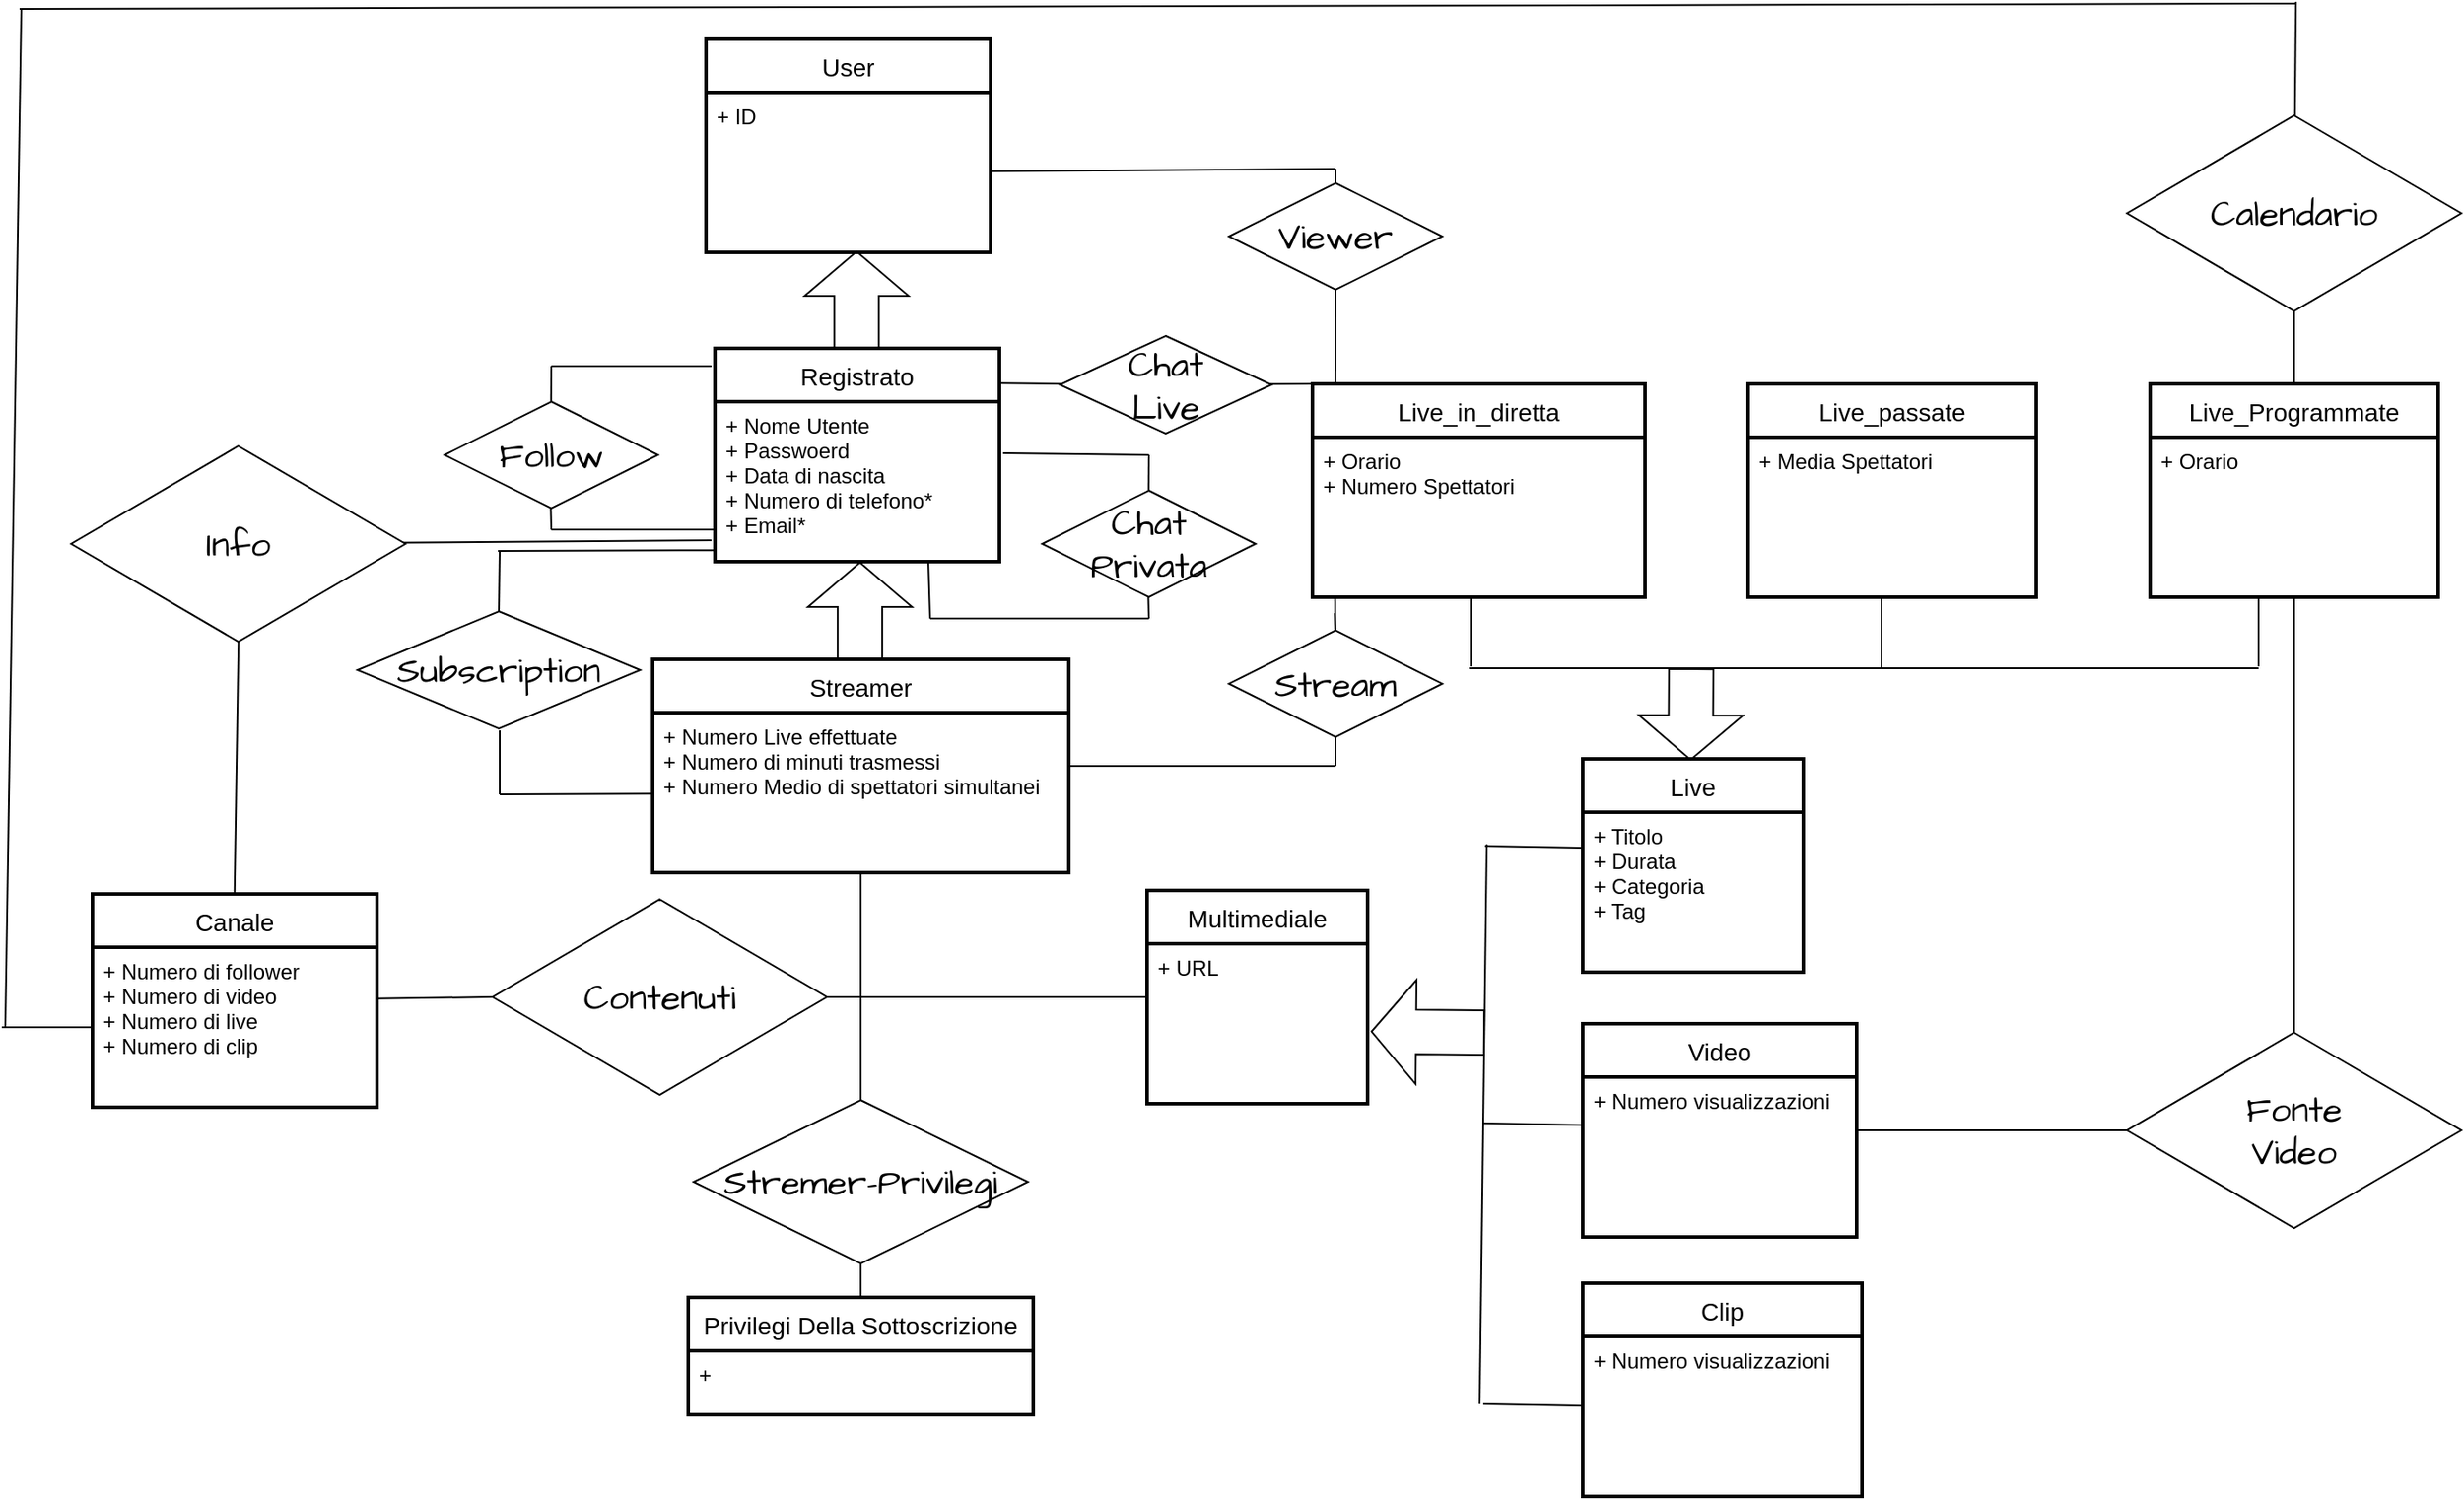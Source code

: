 <mxfile version="20.8.16" type="device"><diagram id="R2lEEEUBdFMjLlhIrx00" name="Page-1"><mxGraphModel dx="2875" dy="1842" grid="0" gridSize="10" guides="1" tooltips="1" connect="1" arrows="1" fold="1" page="0" pageScale="1" pageWidth="850" pageHeight="1100" math="0" shadow="0" extFonts="Permanent Marker^https://fonts.googleapis.com/css?family=Permanent+Marker"><root><mxCell id="0"/><mxCell id="1" parent="0"/><mxCell id="LodSXwsMbEuITPwqMtSQ-3" value="User" style="swimlane;childLayout=stackLayout;horizontal=1;startSize=30;horizontalStack=0;rounded=0;fontSize=14;fontStyle=0;strokeWidth=2;resizeParent=0;resizeLast=1;shadow=0;dashed=0;align=center;labelBackgroundColor=none;" vertex="1" parent="1"><mxGeometry x="297" y="20" width="160" height="120" as="geometry"/></mxCell><mxCell id="LodSXwsMbEuITPwqMtSQ-4" value="+ ID" style="align=left;strokeColor=none;fillColor=none;spacingLeft=4;fontSize=12;verticalAlign=top;resizable=0;rotatable=0;part=1;rounded=0;labelBackgroundColor=none;" vertex="1" parent="LodSXwsMbEuITPwqMtSQ-3"><mxGeometry y="30" width="160" height="90" as="geometry"/></mxCell><mxCell id="LodSXwsMbEuITPwqMtSQ-29" style="edgeStyle=none;curved=1;orthogonalLoop=1;jettySize=auto;html=1;fontSize=12;endArrow=none;endFill=0;startSize=8;endSize=8;" edge="1" parent="1" source="LodSXwsMbEuITPwqMtSQ-7"><mxGeometry relative="1" as="geometry"><mxPoint x="651" y="429" as="targetPoint"/></mxGeometry></mxCell><mxCell id="LodSXwsMbEuITPwqMtSQ-7" value="Streamer" style="swimlane;childLayout=stackLayout;horizontal=1;startSize=30;horizontalStack=0;rounded=0;fontSize=14;fontStyle=0;strokeWidth=2;resizeParent=0;resizeLast=1;shadow=0;dashed=0;align=center;labelBackgroundColor=none;" vertex="1" parent="1"><mxGeometry x="267" y="369" width="234" height="120" as="geometry"/></mxCell><mxCell id="LodSXwsMbEuITPwqMtSQ-8" value="+ Numero Live effettuate&#10;+ Numero di minuti trasmessi&#10;+ Numero Medio di spettatori simultanei" style="align=left;strokeColor=none;fillColor=none;spacingLeft=4;fontSize=12;verticalAlign=top;resizable=0;rotatable=0;part=1;rounded=0;labelBackgroundColor=none;" vertex="1" parent="LodSXwsMbEuITPwqMtSQ-7"><mxGeometry y="30" width="234" height="90" as="geometry"/></mxCell><mxCell id="LodSXwsMbEuITPwqMtSQ-12" value="" style="shape=flexArrow;endArrow=classic;html=1;rounded=0;fontSize=12;startSize=8;endSize=8;curved=1;endWidth=32.5;width=25;labelBackgroundColor=none;fontColor=default;" edge="1" parent="1"><mxGeometry width="50" height="50" relative="1" as="geometry"><mxPoint x="383.57" y="369" as="sourcePoint"/><mxPoint x="383.57" y="314" as="targetPoint"/></mxGeometry></mxCell><mxCell id="LodSXwsMbEuITPwqMtSQ-19" value="Viewer" style="shape=rhombus;perimeter=rhombusPerimeter;whiteSpace=wrap;html=1;align=center;hachureGap=4;fontFamily=Architects Daughter;fontSource=https%3A%2F%2Ffonts.googleapis.com%2Fcss%3Ffamily%3DArchitects%2BDaughter;fontSize=20;labelBackgroundColor=none;rounded=0;" vertex="1" parent="1"><mxGeometry x="591" y="101" width="120" height="60" as="geometry"/></mxCell><mxCell id="LodSXwsMbEuITPwqMtSQ-37" style="edgeStyle=none;curved=1;orthogonalLoop=1;jettySize=auto;html=1;fontSize=12;endArrow=none;endFill=0;startSize=8;endSize=8;" edge="1" parent="1"><mxGeometry relative="1" as="geometry"><mxPoint x="180" y="308" as="targetPoint"/><mxPoint x="302" y="307.604" as="sourcePoint"/></mxGeometry></mxCell><mxCell id="LodSXwsMbEuITPwqMtSQ-22" value="Registrato" style="swimlane;childLayout=stackLayout;horizontal=1;startSize=30;horizontalStack=0;rounded=0;fontSize=14;fontStyle=0;strokeWidth=2;resizeParent=0;resizeLast=1;shadow=0;dashed=0;align=center;labelBackgroundColor=none;" vertex="1" parent="1"><mxGeometry x="302" y="194" width="160" height="120" as="geometry"/></mxCell><mxCell id="LodSXwsMbEuITPwqMtSQ-23" value="+ Nome Utente&#10;+ Passwoerd&#10;+ Data di nascita&#10;+ Numero di telefono*&#10;+ Email*" style="align=left;strokeColor=none;fillColor=none;spacingLeft=4;fontSize=12;verticalAlign=top;resizable=0;rotatable=0;part=1;rounded=0;labelBackgroundColor=none;" vertex="1" parent="LodSXwsMbEuITPwqMtSQ-22"><mxGeometry y="30" width="160" height="90" as="geometry"/></mxCell><mxCell id="LodSXwsMbEuITPwqMtSQ-26" value="" style="endArrow=none;html=1;fontSize=12;startSize=8;endSize=8;curved=1;" edge="1" parent="1" source="LodSXwsMbEuITPwqMtSQ-19"><mxGeometry width="50" height="50" relative="1" as="geometry"><mxPoint x="651.67" y="205" as="sourcePoint"/><mxPoint x="651" y="93" as="targetPoint"/><Array as="points"><mxPoint x="651" y="93"/></Array></mxGeometry></mxCell><mxCell id="LodSXwsMbEuITPwqMtSQ-27" value="" style="endArrow=none;html=1;fontSize=12;startSize=8;endSize=8;curved=1;" edge="1" parent="1"><mxGeometry width="50" height="50" relative="1" as="geometry"><mxPoint x="651" y="429" as="sourcePoint"/><mxPoint x="650.76" y="334" as="targetPoint"/></mxGeometry></mxCell><mxCell id="LodSXwsMbEuITPwqMtSQ-28" value="" style="shape=flexArrow;endArrow=classic;html=1;rounded=0;fontSize=12;startSize=8;endSize=8;curved=1;endWidth=32.5;width=25;labelBackgroundColor=none;fontColor=default;" edge="1" parent="1"><mxGeometry width="50" height="50" relative="1" as="geometry"><mxPoint x="381.67" y="194" as="sourcePoint"/><mxPoint x="381.67" y="139" as="targetPoint"/></mxGeometry></mxCell><mxCell id="LodSXwsMbEuITPwqMtSQ-30" style="edgeStyle=none;curved=1;orthogonalLoop=1;jettySize=auto;html=1;fontSize=12;endArrow=none;endFill=0;startSize=8;endSize=8;" edge="1" parent="1" source="LodSXwsMbEuITPwqMtSQ-4"><mxGeometry relative="1" as="geometry"><mxPoint x="651" y="93" as="targetPoint"/></mxGeometry></mxCell><mxCell id="LodSXwsMbEuITPwqMtSQ-34" value="Subscription" style="shape=rhombus;perimeter=rhombusPerimeter;whiteSpace=wrap;html=1;align=center;hachureGap=4;fontFamily=Architects Daughter;fontSource=https%3A%2F%2Ffonts.googleapis.com%2Fcss%3Ffamily%3DArchitects%2BDaughter;fontSize=20;labelBackgroundColor=none;rounded=0;" vertex="1" parent="1"><mxGeometry x="101" y="342" width="159" height="66" as="geometry"/></mxCell><mxCell id="LodSXwsMbEuITPwqMtSQ-35" value="" style="endArrow=none;html=1;fontSize=12;startSize=8;endSize=8;curved=1;exitX=0.5;exitY=0;exitDx=0;exitDy=0;" edge="1" parent="1" source="LodSXwsMbEuITPwqMtSQ-34"><mxGeometry width="50" height="50" relative="1" as="geometry"><mxPoint x="186" y="442" as="sourcePoint"/><mxPoint x="181" y="308" as="targetPoint"/></mxGeometry></mxCell><mxCell id="LodSXwsMbEuITPwqMtSQ-36" value="" style="endArrow=none;html=1;fontSize=12;startSize=8;endSize=8;curved=1;" edge="1" parent="1"><mxGeometry width="50" height="50" relative="1" as="geometry"><mxPoint x="181" y="445" as="sourcePoint"/><mxPoint x="181" y="409" as="targetPoint"/></mxGeometry></mxCell><mxCell id="LodSXwsMbEuITPwqMtSQ-38" style="edgeStyle=none;curved=1;orthogonalLoop=1;jettySize=auto;html=1;fontSize=12;endArrow=none;endFill=0;startSize=8;endSize=8;" edge="1" parent="1" source="LodSXwsMbEuITPwqMtSQ-8"><mxGeometry relative="1" as="geometry"><mxPoint x="181" y="445" as="targetPoint"/></mxGeometry></mxCell><mxCell id="LodSXwsMbEuITPwqMtSQ-45" value="Stream" style="shape=rhombus;perimeter=rhombusPerimeter;whiteSpace=wrap;html=1;align=center;hachureGap=4;fontFamily=Architects Daughter;fontSource=https%3A%2F%2Ffonts.googleapis.com%2Fcss%3Ffamily%3DArchitects%2BDaughter;fontSize=20;labelBackgroundColor=none;rounded=0;" vertex="1" parent="1"><mxGeometry x="591" y="352.74" width="120" height="60" as="geometry"/></mxCell><mxCell id="LodSXwsMbEuITPwqMtSQ-48" value="Live_in_diretta" style="swimlane;childLayout=stackLayout;horizontal=1;startSize=30;horizontalStack=0;rounded=0;fontSize=14;fontStyle=0;strokeWidth=2;resizeParent=0;resizeLast=1;shadow=0;dashed=0;align=center;labelBackgroundColor=none;" vertex="1" parent="1"><mxGeometry x="638" y="214" width="187" height="120" as="geometry"/></mxCell><mxCell id="LodSXwsMbEuITPwqMtSQ-49" value="+ Orario&#10;+ Numero Spettatori" style="align=left;strokeColor=none;fillColor=none;spacingLeft=4;fontSize=12;verticalAlign=top;resizable=0;rotatable=0;part=1;rounded=0;labelBackgroundColor=none;" vertex="1" parent="LodSXwsMbEuITPwqMtSQ-48"><mxGeometry y="30" width="187" height="90" as="geometry"/></mxCell><mxCell id="LodSXwsMbEuITPwqMtSQ-50" value="Live" style="swimlane;childLayout=stackLayout;horizontal=1;startSize=30;horizontalStack=0;rounded=0;fontSize=14;fontStyle=0;strokeWidth=2;resizeParent=0;resizeLast=1;shadow=0;dashed=0;align=center;labelBackgroundColor=none;" vertex="1" parent="1"><mxGeometry x="790" y="425" width="124" height="120" as="geometry"/></mxCell><mxCell id="LodSXwsMbEuITPwqMtSQ-51" value="+ Titolo&#10;+ Durata&#10;+ Categoria&#10;+ Tag" style="align=left;strokeColor=none;fillColor=none;spacingLeft=4;fontSize=12;verticalAlign=top;resizable=0;rotatable=0;part=1;rounded=0;labelBackgroundColor=none;" vertex="1" parent="LodSXwsMbEuITPwqMtSQ-50"><mxGeometry y="30" width="124" height="90" as="geometry"/></mxCell><mxCell id="LodSXwsMbEuITPwqMtSQ-52" value="" style="shape=flexArrow;endArrow=classic;html=1;rounded=0;fontSize=12;startSize=8;endSize=8;curved=1;endWidth=32.5;width=25;labelBackgroundColor=none;fontColor=default;" edge="1" parent="1"><mxGeometry width="50" height="50" relative="1" as="geometry"><mxPoint x="850.95" y="374" as="sourcePoint"/><mxPoint x="850.64" y="426" as="targetPoint"/></mxGeometry></mxCell><mxCell id="LodSXwsMbEuITPwqMtSQ-53" style="edgeStyle=none;curved=1;orthogonalLoop=1;jettySize=auto;html=1;fontSize=12;endArrow=none;endFill=0;startSize=8;endSize=8;" edge="1" parent="1"><mxGeometry relative="1" as="geometry"><mxPoint x="1170" y="374" as="targetPoint"/><mxPoint x="726" y="374" as="sourcePoint"/></mxGeometry></mxCell><mxCell id="LodSXwsMbEuITPwqMtSQ-54" value="Live_passate" style="swimlane;childLayout=stackLayout;horizontal=1;startSize=30;horizontalStack=0;rounded=0;fontSize=14;fontStyle=0;strokeWidth=2;resizeParent=0;resizeLast=1;shadow=0;dashed=0;align=center;labelBackgroundColor=none;" vertex="1" parent="1"><mxGeometry x="883" y="214" width="162" height="120" as="geometry"/></mxCell><mxCell id="LodSXwsMbEuITPwqMtSQ-55" value="+ Media Spettatori" style="align=left;strokeColor=none;fillColor=none;spacingLeft=4;fontSize=12;verticalAlign=top;resizable=0;rotatable=0;part=1;rounded=0;labelBackgroundColor=none;" vertex="1" parent="LodSXwsMbEuITPwqMtSQ-54"><mxGeometry y="30" width="162" height="90" as="geometry"/></mxCell><mxCell id="LodSXwsMbEuITPwqMtSQ-56" value="" style="endArrow=none;html=1;fontSize=12;startSize=8;endSize=8;curved=1;" edge="1" parent="1"><mxGeometry width="50" height="50" relative="1" as="geometry"><mxPoint x="727" y="373" as="sourcePoint"/><mxPoint x="727" y="334" as="targetPoint"/><Array as="points"/></mxGeometry></mxCell><mxCell id="LodSXwsMbEuITPwqMtSQ-59" value="" style="endArrow=none;html=1;fontSize=12;startSize=8;endSize=8;curved=1;" edge="1" parent="1"><mxGeometry width="50" height="50" relative="1" as="geometry"><mxPoint x="958" y="374" as="sourcePoint"/><mxPoint x="958" y="335" as="targetPoint"/><Array as="points"/></mxGeometry></mxCell><mxCell id="LodSXwsMbEuITPwqMtSQ-62" value="" style="endArrow=none;html=1;fontSize=12;startSize=8;endSize=8;curved=1;exitX=0.5;exitY=0;exitDx=0;exitDy=0;entryX=0.067;entryY=1.014;entryDx=0;entryDy=0;entryPerimeter=0;" edge="1" parent="1" source="LodSXwsMbEuITPwqMtSQ-45"><mxGeometry width="50" height="50" relative="1" as="geometry"><mxPoint x="661" y="555.74" as="sourcePoint"/><mxPoint x="650.529" y="343" as="targetPoint"/></mxGeometry></mxCell><mxCell id="LodSXwsMbEuITPwqMtSQ-63" value="Follow" style="shape=rhombus;perimeter=rhombusPerimeter;whiteSpace=wrap;html=1;align=center;hachureGap=4;fontFamily=Architects Daughter;fontSource=https%3A%2F%2Ffonts.googleapis.com%2Fcss%3Ffamily%3DArchitects%2BDaughter;fontSize=20;labelBackgroundColor=none;rounded=0;" vertex="1" parent="1"><mxGeometry x="150" y="224" width="120" height="60" as="geometry"/></mxCell><mxCell id="LodSXwsMbEuITPwqMtSQ-64" value="" style="endArrow=none;html=1;fontSize=12;startSize=8;endSize=8;curved=1;" edge="1" parent="1"><mxGeometry width="50" height="50" relative="1" as="geometry"><mxPoint x="209.86" y="224" as="sourcePoint"/><mxPoint x="210" y="204" as="targetPoint"/></mxGeometry></mxCell><mxCell id="LodSXwsMbEuITPwqMtSQ-65" value="" style="endArrow=none;html=1;fontSize=12;startSize=8;endSize=8;curved=1;" edge="1" parent="1"><mxGeometry width="50" height="50" relative="1" as="geometry"><mxPoint x="210" y="296" as="sourcePoint"/><mxPoint x="209.71" y="284" as="targetPoint"/></mxGeometry></mxCell><mxCell id="LodSXwsMbEuITPwqMtSQ-66" value="" style="endArrow=none;html=1;fontSize=12;startSize=8;endSize=8;curved=1;" edge="1" parent="1"><mxGeometry width="50" height="50" relative="1" as="geometry"><mxPoint x="300" y="204" as="sourcePoint"/><mxPoint x="210" y="204" as="targetPoint"/></mxGeometry></mxCell><mxCell id="LodSXwsMbEuITPwqMtSQ-67" value="" style="endArrow=none;html=1;fontSize=12;startSize=8;endSize=8;curved=1;" edge="1" parent="1"><mxGeometry width="50" height="50" relative="1" as="geometry"><mxPoint x="302" y="296" as="sourcePoint"/><mxPoint x="210" y="296" as="targetPoint"/></mxGeometry></mxCell><mxCell id="LodSXwsMbEuITPwqMtSQ-69" value="Multimediale" style="swimlane;childLayout=stackLayout;horizontal=1;startSize=30;horizontalStack=0;rounded=0;fontSize=14;fontStyle=0;strokeWidth=2;resizeParent=0;resizeLast=1;shadow=0;dashed=0;align=center;labelBackgroundColor=none;" vertex="1" parent="1"><mxGeometry x="545" y="499" width="124" height="120" as="geometry"/></mxCell><mxCell id="LodSXwsMbEuITPwqMtSQ-70" value="+ URL" style="align=left;strokeColor=none;fillColor=none;spacingLeft=4;fontSize=12;verticalAlign=top;resizable=0;rotatable=0;part=1;rounded=0;labelBackgroundColor=none;" vertex="1" parent="LodSXwsMbEuITPwqMtSQ-69"><mxGeometry y="30" width="124" height="90" as="geometry"/></mxCell><mxCell id="LodSXwsMbEuITPwqMtSQ-71" value="Video" style="swimlane;childLayout=stackLayout;horizontal=1;startSize=30;horizontalStack=0;rounded=0;fontSize=14;fontStyle=0;strokeWidth=2;resizeParent=0;resizeLast=1;shadow=0;dashed=0;align=center;labelBackgroundColor=none;" vertex="1" parent="1"><mxGeometry x="790" y="574" width="154" height="120" as="geometry"/></mxCell><mxCell id="LodSXwsMbEuITPwqMtSQ-72" value="+ Numero visualizzazioni" style="align=left;strokeColor=none;fillColor=none;spacingLeft=4;fontSize=12;verticalAlign=top;resizable=0;rotatable=0;part=1;rounded=0;labelBackgroundColor=none;" vertex="1" parent="LodSXwsMbEuITPwqMtSQ-71"><mxGeometry y="30" width="154" height="90" as="geometry"/></mxCell><mxCell id="LodSXwsMbEuITPwqMtSQ-73" value="Clip" style="swimlane;childLayout=stackLayout;horizontal=1;startSize=30;horizontalStack=0;rounded=0;fontSize=14;fontStyle=0;strokeWidth=2;resizeParent=0;resizeLast=1;shadow=0;dashed=0;align=center;labelBackgroundColor=none;" vertex="1" parent="1"><mxGeometry x="790" y="720" width="157" height="120" as="geometry"/></mxCell><mxCell id="LodSXwsMbEuITPwqMtSQ-74" value="+ Numero visualizzazioni" style="align=left;strokeColor=none;fillColor=none;spacingLeft=4;fontSize=12;verticalAlign=top;resizable=0;rotatable=0;part=1;rounded=0;labelBackgroundColor=none;" vertex="1" parent="LodSXwsMbEuITPwqMtSQ-73"><mxGeometry y="30" width="157" height="90" as="geometry"/></mxCell><mxCell id="LodSXwsMbEuITPwqMtSQ-78" value="" style="endArrow=none;html=1;fontSize=12;startSize=8;endSize=8;curved=1;" edge="1" parent="1"><mxGeometry width="50" height="50" relative="1" as="geometry"><mxPoint x="732" y="788" as="sourcePoint"/><mxPoint x="736" y="473" as="targetPoint"/><Array as="points"/></mxGeometry></mxCell><mxCell id="LodSXwsMbEuITPwqMtSQ-82" style="edgeStyle=none;curved=1;orthogonalLoop=1;jettySize=auto;html=1;entryX=0;entryY=0.5;entryDx=0;entryDy=0;fontSize=12;endArrow=none;endFill=0;startSize=8;endSize=8;" edge="1" parent="1" source="LodSXwsMbEuITPwqMtSQ-81" target="LodSXwsMbEuITPwqMtSQ-69"><mxGeometry relative="1" as="geometry"/></mxCell><mxCell id="LodSXwsMbEuITPwqMtSQ-81" value="Contenuti" style="shape=rhombus;perimeter=rhombusPerimeter;whiteSpace=wrap;html=1;align=center;hachureGap=4;fontFamily=Architects Daughter;fontSource=https%3A%2F%2Ffonts.googleapis.com%2Fcss%3Ffamily%3DArchitects%2BDaughter;fontSize=20;labelBackgroundColor=none;rounded=0;" vertex="1" parent="1"><mxGeometry x="177" y="504" width="188" height="110" as="geometry"/></mxCell><mxCell id="LodSXwsMbEuITPwqMtSQ-83" style="edgeStyle=none;curved=1;orthogonalLoop=1;jettySize=auto;html=1;fontSize=12;endArrow=none;endFill=0;startSize=8;endSize=8;" edge="1" parent="1"><mxGeometry relative="1" as="geometry"><mxPoint x="35" y="305" as="targetPoint"/><mxPoint x="31.8" y="504.5" as="sourcePoint"/></mxGeometry></mxCell><mxCell id="LodSXwsMbEuITPwqMtSQ-84" style="edgeStyle=none;curved=1;orthogonalLoop=1;jettySize=auto;html=1;fontSize=12;endArrow=none;endFill=0;startSize=8;endSize=8;" edge="1" parent="1"><mxGeometry relative="1" as="geometry"><mxPoint x="34" y="304" as="targetPoint"/><mxPoint x="300" y="302" as="sourcePoint"/></mxGeometry></mxCell><mxCell id="LodSXwsMbEuITPwqMtSQ-86" style="edgeStyle=none;curved=1;orthogonalLoop=1;jettySize=auto;html=1;fontSize=12;endArrow=none;endFill=0;startSize=8;endSize=8;" edge="1" parent="1" source="LodSXwsMbEuITPwqMtSQ-85" target="LodSXwsMbEuITPwqMtSQ-71"><mxGeometry relative="1" as="geometry"/></mxCell><mxCell id="LodSXwsMbEuITPwqMtSQ-85" value="Fonte&lt;br&gt;Video" style="shape=rhombus;perimeter=rhombusPerimeter;whiteSpace=wrap;html=1;align=center;hachureGap=4;fontFamily=Architects Daughter;fontSource=https%3A%2F%2Ffonts.googleapis.com%2Fcss%3Ffamily%3DArchitects%2BDaughter;fontSize=20;labelBackgroundColor=none;rounded=0;" vertex="1" parent="1"><mxGeometry x="1096" y="579" width="188" height="110" as="geometry"/></mxCell><mxCell id="LodSXwsMbEuITPwqMtSQ-87" value="" style="endArrow=none;html=1;fontSize=12;startSize=8;endSize=8;curved=1;entryX=0.5;entryY=1;entryDx=0;entryDy=0;" edge="1" parent="1" source="LodSXwsMbEuITPwqMtSQ-85" target="LodSXwsMbEuITPwqMtSQ-101"><mxGeometry width="50" height="50" relative="1" as="geometry"><mxPoint x="1138" y="579" as="sourcePoint"/><mxPoint x="1140" y="290" as="targetPoint"/><Array as="points"/></mxGeometry></mxCell><mxCell id="LodSXwsMbEuITPwqMtSQ-89" value="Info" style="shape=rhombus;perimeter=rhombusPerimeter;whiteSpace=wrap;html=1;align=center;hachureGap=4;fontFamily=Architects Daughter;fontSource=https%3A%2F%2Ffonts.googleapis.com%2Fcss%3Ffamily%3DArchitects%2BDaughter;fontSize=20;labelBackgroundColor=none;rounded=0;" vertex="1" parent="1"><mxGeometry x="-60" y="249" width="188" height="110" as="geometry"/></mxCell><mxCell id="LodSXwsMbEuITPwqMtSQ-93" style="edgeStyle=none;curved=1;orthogonalLoop=1;jettySize=auto;html=1;entryX=0;entryY=0.5;entryDx=0;entryDy=0;fontSize=12;endArrow=none;endFill=0;startSize=8;endSize=8;" edge="1" parent="1" source="LodSXwsMbEuITPwqMtSQ-90" target="LodSXwsMbEuITPwqMtSQ-81"><mxGeometry relative="1" as="geometry"/></mxCell><mxCell id="LodSXwsMbEuITPwqMtSQ-90" value="Canale" style="swimlane;childLayout=stackLayout;horizontal=1;startSize=30;horizontalStack=0;rounded=0;fontSize=14;fontStyle=0;strokeWidth=2;resizeParent=0;resizeLast=1;shadow=0;dashed=0;align=center;labelBackgroundColor=none;" vertex="1" parent="1"><mxGeometry x="-48" y="501" width="160" height="120" as="geometry"/></mxCell><mxCell id="LodSXwsMbEuITPwqMtSQ-91" value="+ Numero di follower&#10;+ Numero di video&#10;+ Numero di live&#10;+ Numero di clip" style="align=left;strokeColor=none;fillColor=none;spacingLeft=4;fontSize=12;verticalAlign=top;resizable=0;rotatable=0;part=1;rounded=0;labelBackgroundColor=none;" vertex="1" parent="LodSXwsMbEuITPwqMtSQ-90"><mxGeometry y="30" width="160" height="90" as="geometry"/></mxCell><mxCell id="LodSXwsMbEuITPwqMtSQ-98" style="edgeStyle=none;curved=1;orthogonalLoop=1;jettySize=auto;html=1;fontSize=12;endArrow=none;endFill=0;startSize=8;endSize=8;" edge="1" parent="1" source="LodSXwsMbEuITPwqMtSQ-91"><mxGeometry relative="1" as="geometry"><mxPoint x="-99" y="576" as="targetPoint"/></mxGeometry></mxCell><mxCell id="LodSXwsMbEuITPwqMtSQ-100" value="Live_Programmate" style="swimlane;childLayout=stackLayout;horizontal=1;startSize=30;horizontalStack=0;rounded=0;fontSize=14;fontStyle=0;strokeWidth=2;resizeParent=0;resizeLast=1;shadow=0;dashed=0;align=center;labelBackgroundColor=none;" vertex="1" parent="1"><mxGeometry x="1109" y="214" width="162" height="120" as="geometry"/></mxCell><mxCell id="LodSXwsMbEuITPwqMtSQ-101" value="+ Orario" style="align=left;strokeColor=none;fillColor=none;spacingLeft=4;fontSize=12;verticalAlign=top;resizable=0;rotatable=0;part=1;rounded=0;labelBackgroundColor=none;" vertex="1" parent="LodSXwsMbEuITPwqMtSQ-100"><mxGeometry y="30" width="162" height="90" as="geometry"/></mxCell><mxCell id="LodSXwsMbEuITPwqMtSQ-102" value="" style="endArrow=none;html=1;fontSize=12;startSize=8;endSize=8;curved=1;" edge="1" parent="1"><mxGeometry width="50" height="50" relative="1" as="geometry"><mxPoint x="1170" y="373" as="sourcePoint"/><mxPoint x="1170" y="334.0" as="targetPoint"/><Array as="points"/></mxGeometry></mxCell><mxCell id="LodSXwsMbEuITPwqMtSQ-106" style="edgeStyle=none;curved=1;orthogonalLoop=1;jettySize=auto;html=1;fontSize=12;endArrow=none;endFill=0;startSize=8;endSize=8;" edge="1" parent="1" source="LodSXwsMbEuITPwqMtSQ-103"><mxGeometry relative="1" as="geometry"><mxPoint x="1191" y="-1" as="targetPoint"/></mxGeometry></mxCell><mxCell id="LodSXwsMbEuITPwqMtSQ-107" style="edgeStyle=none;curved=1;orthogonalLoop=1;jettySize=auto;html=1;fontSize=12;endArrow=none;endFill=0;startSize=8;endSize=8;" edge="1" parent="1" source="LodSXwsMbEuITPwqMtSQ-103" target="LodSXwsMbEuITPwqMtSQ-100"><mxGeometry relative="1" as="geometry"/></mxCell><mxCell id="LodSXwsMbEuITPwqMtSQ-103" value="Calendario" style="shape=rhombus;perimeter=rhombusPerimeter;whiteSpace=wrap;html=1;align=center;hachureGap=4;fontFamily=Architects Daughter;fontSource=https%3A%2F%2Ffonts.googleapis.com%2Fcss%3Ffamily%3DArchitects%2BDaughter;fontSize=20;labelBackgroundColor=none;rounded=0;" vertex="1" parent="1"><mxGeometry x="1096" y="63" width="188" height="110" as="geometry"/></mxCell><mxCell id="LodSXwsMbEuITPwqMtSQ-104" style="edgeStyle=none;curved=1;orthogonalLoop=1;jettySize=auto;html=1;fontSize=12;endArrow=none;endFill=0;startSize=8;endSize=8;" edge="1" parent="1"><mxGeometry relative="1" as="geometry"><mxPoint x="-97" y="576" as="sourcePoint"/><mxPoint x="-88" y="3" as="targetPoint"/></mxGeometry></mxCell><mxCell id="LodSXwsMbEuITPwqMtSQ-105" style="edgeStyle=none;curved=1;orthogonalLoop=1;jettySize=auto;html=1;fontSize=12;endArrow=none;endFill=0;startSize=8;endSize=8;" edge="1" parent="1"><mxGeometry relative="1" as="geometry"><mxPoint x="1191" as="sourcePoint"/><mxPoint x="-89" y="3" as="targetPoint"/></mxGeometry></mxCell><mxCell id="LodSXwsMbEuITPwqMtSQ-108" style="edgeStyle=none;curved=1;orthogonalLoop=1;jettySize=auto;html=1;fontSize=12;endArrow=none;endFill=0;startSize=8;endSize=8;" edge="1" parent="1"><mxGeometry relative="1" as="geometry"><mxPoint x="791" y="475" as="targetPoint"/><mxPoint x="735.0" y="474" as="sourcePoint"/></mxGeometry></mxCell><mxCell id="LodSXwsMbEuITPwqMtSQ-109" value="" style="shape=flexArrow;endArrow=classic;html=1;rounded=0;fontSize=12;startSize=8;endSize=8;curved=1;endWidth=32.5;width=25;labelBackgroundColor=none;fontColor=default;entryX=1.014;entryY=0.549;entryDx=0;entryDy=0;entryPerimeter=0;" edge="1" parent="1" target="LodSXwsMbEuITPwqMtSQ-70"><mxGeometry width="50" height="50" relative="1" as="geometry"><mxPoint x="735" y="579" as="sourcePoint"/><mxPoint x="680" y="579" as="targetPoint"/></mxGeometry></mxCell><mxCell id="LodSXwsMbEuITPwqMtSQ-111" style="edgeStyle=none;curved=1;orthogonalLoop=1;jettySize=auto;html=1;fontSize=12;endArrow=none;endFill=0;startSize=8;endSize=8;" edge="1" parent="1"><mxGeometry relative="1" as="geometry"><mxPoint x="790" y="631" as="targetPoint"/><mxPoint x="734.0" y="630" as="sourcePoint"/></mxGeometry></mxCell><mxCell id="LodSXwsMbEuITPwqMtSQ-112" style="edgeStyle=none;curved=1;orthogonalLoop=1;jettySize=auto;html=1;fontSize=12;endArrow=none;endFill=0;startSize=8;endSize=8;" edge="1" parent="1"><mxGeometry relative="1" as="geometry"><mxPoint x="790" y="789" as="targetPoint"/><mxPoint x="734.0" y="788" as="sourcePoint"/></mxGeometry></mxCell><mxCell id="LodSXwsMbEuITPwqMtSQ-114" value="Privilegi Della Sottoscrizione" style="swimlane;childLayout=stackLayout;horizontal=1;startSize=30;horizontalStack=0;rounded=0;fontSize=14;fontStyle=0;strokeWidth=2;resizeParent=0;resizeLast=1;shadow=0;dashed=0;align=center;labelBackgroundColor=none;" vertex="1" parent="1"><mxGeometry x="287" y="728" width="194" height="66" as="geometry"/></mxCell><mxCell id="LodSXwsMbEuITPwqMtSQ-118" style="edgeStyle=none;curved=1;orthogonalLoop=1;jettySize=auto;html=1;fontSize=12;endArrow=none;endFill=0;startSize=8;endSize=8;" edge="1" parent="LodSXwsMbEuITPwqMtSQ-114" source="LodSXwsMbEuITPwqMtSQ-115" target="LodSXwsMbEuITPwqMtSQ-114"><mxGeometry relative="1" as="geometry"/></mxCell><mxCell id="LodSXwsMbEuITPwqMtSQ-115" value="+ " style="align=left;strokeColor=none;fillColor=none;spacingLeft=4;fontSize=12;verticalAlign=top;resizable=0;rotatable=0;part=1;rounded=0;labelBackgroundColor=none;" vertex="1" parent="LodSXwsMbEuITPwqMtSQ-114"><mxGeometry y="30" width="194" height="36" as="geometry"/></mxCell><mxCell id="LodSXwsMbEuITPwqMtSQ-116" style="edgeStyle=none;curved=1;orthogonalLoop=1;jettySize=auto;html=1;fontSize=12;endArrow=none;endFill=0;startSize=8;endSize=8;entryX=0.5;entryY=0;entryDx=0;entryDy=0;" edge="1" parent="1" source="LodSXwsMbEuITPwqMtSQ-8" target="LodSXwsMbEuITPwqMtSQ-114"><mxGeometry relative="1" as="geometry"><mxPoint x="384.0" y="618.909" as="targetPoint"/></mxGeometry></mxCell><mxCell id="LodSXwsMbEuITPwqMtSQ-117" value="Stremer-Privilegi" style="shape=rhombus;perimeter=rhombusPerimeter;whiteSpace=wrap;html=1;align=center;hachureGap=4;fontFamily=Architects Daughter;fontSource=https%3A%2F%2Ffonts.googleapis.com%2Fcss%3Ffamily%3DArchitects%2BDaughter;fontSize=20;labelBackgroundColor=none;rounded=0;" vertex="1" parent="1"><mxGeometry x="290" y="617" width="188" height="92" as="geometry"/></mxCell><mxCell id="LodSXwsMbEuITPwqMtSQ-130" style="edgeStyle=none;curved=1;orthogonalLoop=1;jettySize=auto;html=1;entryX=1.004;entryY=0.164;entryDx=0;entryDy=0;entryPerimeter=0;fontSize=12;endArrow=none;endFill=0;startSize=8;endSize=8;" edge="1" parent="1" source="LodSXwsMbEuITPwqMtSQ-120" target="LodSXwsMbEuITPwqMtSQ-22"><mxGeometry relative="1" as="geometry"/></mxCell><mxCell id="LodSXwsMbEuITPwqMtSQ-145" style="edgeStyle=none;curved=1;orthogonalLoop=1;jettySize=auto;html=1;entryX=0;entryY=0;entryDx=0;entryDy=0;fontSize=12;endArrow=none;endFill=0;startSize=8;endSize=8;" edge="1" parent="1" source="LodSXwsMbEuITPwqMtSQ-120" target="LodSXwsMbEuITPwqMtSQ-48"><mxGeometry relative="1" as="geometry"/></mxCell><mxCell id="LodSXwsMbEuITPwqMtSQ-120" value="Chat&lt;br&gt;Live" style="shape=rhombus;perimeter=rhombusPerimeter;whiteSpace=wrap;html=1;align=center;hachureGap=4;fontFamily=Architects Daughter;fontSource=https%3A%2F%2Ffonts.googleapis.com%2Fcss%3Ffamily%3DArchitects%2BDaughter;fontSize=20;labelBackgroundColor=none;rounded=0;" vertex="1" parent="1"><mxGeometry x="496" y="187" width="119" height="55" as="geometry"/></mxCell><mxCell id="LodSXwsMbEuITPwqMtSQ-123" value="Chat&lt;br&gt;Privata" style="shape=rhombus;perimeter=rhombusPerimeter;whiteSpace=wrap;html=1;align=center;hachureGap=4;fontFamily=Architects Daughter;fontSource=https%3A%2F%2Ffonts.googleapis.com%2Fcss%3Ffamily%3DArchitects%2BDaughter;fontSize=20;labelBackgroundColor=none;rounded=0;" vertex="1" parent="1"><mxGeometry x="486" y="274.0" width="120" height="60" as="geometry"/></mxCell><mxCell id="LodSXwsMbEuITPwqMtSQ-124" value="" style="endArrow=none;html=1;fontSize=12;startSize=8;endSize=8;curved=1;" edge="1" parent="1"><mxGeometry width="50" height="50" relative="1" as="geometry"><mxPoint x="545.86" y="274.0" as="sourcePoint"/><mxPoint x="546" y="254" as="targetPoint"/></mxGeometry></mxCell><mxCell id="LodSXwsMbEuITPwqMtSQ-125" value="" style="endArrow=none;html=1;fontSize=12;startSize=8;endSize=8;curved=1;" edge="1" parent="1"><mxGeometry width="50" height="50" relative="1" as="geometry"><mxPoint x="546" y="346.0" as="sourcePoint"/><mxPoint x="545.71" y="334.0" as="targetPoint"/></mxGeometry></mxCell><mxCell id="LodSXwsMbEuITPwqMtSQ-126" value="" style="endArrow=none;html=1;fontSize=12;startSize=8;endSize=8;curved=1;" edge="1" parent="1"><mxGeometry width="50" height="50" relative="1" as="geometry"><mxPoint x="464" y="253" as="sourcePoint"/><mxPoint x="546" y="254" as="targetPoint"/></mxGeometry></mxCell><mxCell id="LodSXwsMbEuITPwqMtSQ-127" value="" style="endArrow=none;html=1;fontSize=12;startSize=8;endSize=8;curved=1;" edge="1" parent="1"><mxGeometry width="50" height="50" relative="1" as="geometry"><mxPoint x="423" y="346" as="sourcePoint"/><mxPoint x="546" y="346.0" as="targetPoint"/></mxGeometry></mxCell><mxCell id="LodSXwsMbEuITPwqMtSQ-128" style="edgeStyle=none;curved=1;orthogonalLoop=1;jettySize=auto;html=1;exitX=0.75;exitY=1;exitDx=0;exitDy=0;fontSize=12;endArrow=none;endFill=0;startSize=8;endSize=8;" edge="1" parent="1" source="LodSXwsMbEuITPwqMtSQ-23"><mxGeometry relative="1" as="geometry"><mxPoint x="423" y="346" as="targetPoint"/></mxGeometry></mxCell><mxCell id="LodSXwsMbEuITPwqMtSQ-136" value="" style="endArrow=none;html=1;fontSize=12;startSize=8;endSize=8;curved=1;exitX=0.5;exitY=1;exitDx=0;exitDy=0;" edge="1" parent="1" source="LodSXwsMbEuITPwqMtSQ-19"><mxGeometry width="50" height="50" relative="1" as="geometry"><mxPoint x="651.24" y="131.48" as="sourcePoint"/><mxPoint x="650.95" y="214" as="targetPoint"/><Array as="points"><mxPoint x="650.95" y="214"/></Array></mxGeometry></mxCell></root></mxGraphModel></diagram></mxfile>